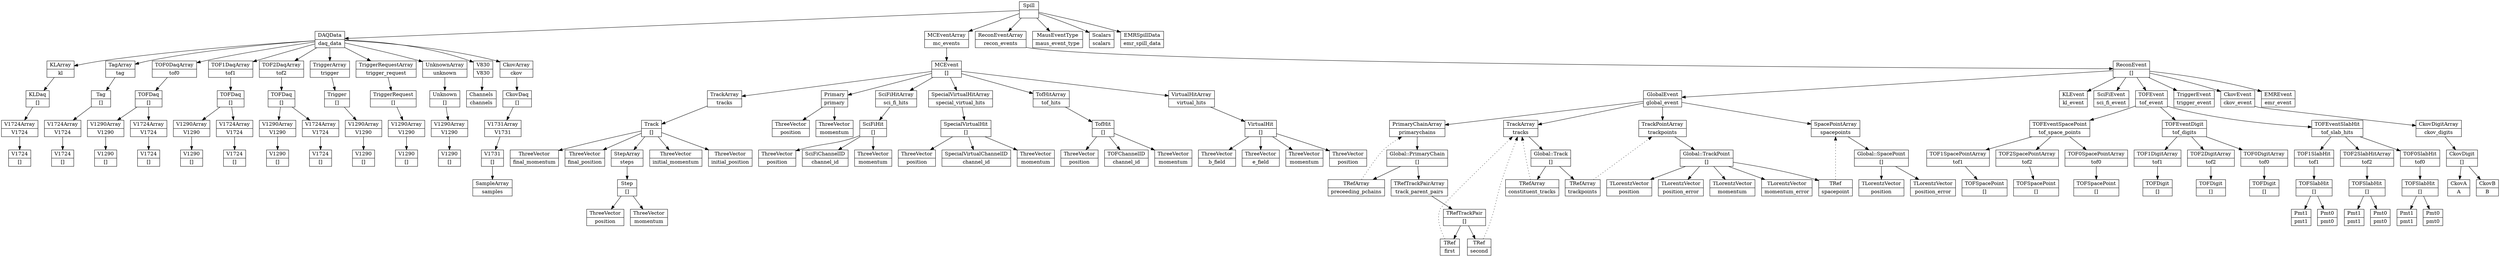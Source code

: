 // generate using "dot file_structure.dot -Tpng -o file_structure.png"

digraph G {
  node [shape=record];
  subgraph DAQ {
  daq_data [shape=record, label="{DAQData|daq_data}"]
   daq_data_V830 [shape=record, label="{V830|V830}"]
    daq_data_V830_channels [shape=record, label="{Channels|channels}"]
   daq_data_ckov [shape=record, label="{CkovArray|ckov}"]
    daq_data_ckov_array_item [shape=record, label="{CkovDaq|[]}"]
     daq_data_ckov_array_item_V1731 [shape=record, label="{V1731Array|V1731}"]
      daq_data_ckov_array_item_V1731_array_item [shape=record, label="{V1731|[]}"]
       daq_data_ckov_array_item_V1731_array_item_samples [shape=record, label="{SampleArray|samples}"]
   daq_data_kl [shape=record, label="{KLArray|kl}"]
    daq_data_kl_array_item [shape=record, label="{KLDaq|[]}"]
     daq_data_kl_array_item_V1724 [shape=record, label="{V1724Array|V1724}"]
      daq_data_kl_array_item_V1724_array_item [shape=record, label="{V1724|[]}"]
   daq_data_tag [shape=record, label="{TagArray|tag}"]
    daq_data_tag_array_item [shape=record, label="{Tag|[]}"]
     daq_data_tag_array_item_V1724 [shape=record, label="{V1724Array|V1724}"]
      daq_data_tag_array_item_V1724_array_item [shape=record, label="{V1724|[]}"]
   daq_data_tof0 [shape=record, label="{TOF0DaqArray|tof0}"]
    daq_data_tof0_array_item [shape=record, label="{TOFDaq|[]}"]
     daq_data_tof0_array_item_V1290 [shape=record, label="{V1290Array|V1290}"]
      daq_data_tof0_array_item_V1290_array_item [shape=record, label="{V1290|[]}"]
     daq_data_tof0_array_item_V1724 [shape=record, label="{V1724Array|V1724}"]
      daq_data_tof0_array_item_V1724_array_item [shape=record, label="{V1724|[]}"]
   daq_data_tof1 [shape=record, label="{TOF1DaqArray|tof1}"]
    daq_data_tof1_array_item [shape=record, label="{TOFDaq|[]}"]
     daq_data_tof1_array_item_V1290 [shape=record, label="{V1290Array|V1290}"]
      daq_data_tof1_array_item_V1290_array_item [shape=record, label="{V1290|[]}"]
     daq_data_tof1_array_item_V1724 [shape=record, label="{V1724Array|V1724}"]
      daq_data_tof1_array_item_V1724_array_item [shape=record, label="{V1724|[]}"]
   daq_data_tof2 [shape=record, label="{TOF2DaqArray|tof2}"]
    daq_data_tof2_array_item [shape=record, label="{TOFDaq|[]}"]
     daq_data_tof2_array_item_V1290 [shape=record, label="{V1290Array|V1290}"]
      daq_data_tof2_array_item_V1290_array_item [shape=record, label="{V1290|[]}"]
     daq_data_tof2_array_item_V1724 [shape=record, label="{V1724Array|V1724}"]
      daq_data_tof2_array_item_V1724_array_item [shape=record, label="{V1724|[]}"]
   daq_data_trigger [shape=record, label="{TriggerArray|trigger}"]
    daq_data_trigger_array_item [shape=record, label="{Trigger|[]}"]
     daq_data_trigger_array_item_V1290 [shape=record, label="{V1290Array|V1290}"]
      daq_data_trigger_array_item_V1290_array_item [shape=record, label="{V1290|[]}"]
   daq_data_trigger_request [shape=record, label="{TriggerRequestArray|trigger_request}"]
    daq_data_trigger_request_array_item [shape=record, label="{TriggerRequest|[]}"]
     daq_data_trigger_request_array_item_V1290 [shape=record, label="{V1290Array|V1290}"]
      daq_data_trigger_request_array_item_V1290_array_item [shape=record, label="{V1290|[]}"]
   daq_data_unknown [shape=record, label="{UnknownArray|unknown}"]
    daq_data_unknown_array_item [shape=record, label="{Unknown|[]}"]
     daq_data_unknown_array_item_V1290 [shape=record, label="{V1290Array|V1290}"]
      daq_data_unknown_array_item_V1290_array_item [shape=record, label="{V1290|[]}"]
  daq_data -> daq_data_V830
  daq_data -> daq_data_ckov
  daq_data -> daq_data_kl
  daq_data -> daq_data_tag
  daq_data -> daq_data_tof0
  daq_data -> daq_data_tof1
  daq_data -> daq_data_tof2
  daq_data -> daq_data_trigger
  daq_data -> daq_data_trigger_request
  daq_data -> daq_data_unknown
   daq_data_V830 -> daq_data_V830_channels
   daq_data_ckov -> daq_data_ckov_array_item
    daq_data_ckov_array_item -> daq_data_ckov_array_item_V1731
     daq_data_ckov_array_item_V1731 -> daq_data_ckov_array_item_V1731_array_item
      daq_data_ckov_array_item_V1731_array_item -> daq_data_ckov_array_item_V1731_array_item_samples
   daq_data_kl -> daq_data_kl_array_item
    daq_data_kl_array_item -> daq_data_kl_array_item_V1724
     daq_data_kl_array_item_V1724 -> daq_data_kl_array_item_V1724_array_item
   daq_data_tag -> daq_data_tag_array_item
    daq_data_tag_array_item -> daq_data_tag_array_item_V1724
     daq_data_tag_array_item_V1724 -> daq_data_tag_array_item_V1724_array_item
   daq_data_tof0 -> daq_data_tof0_array_item
    daq_data_tof0_array_item -> daq_data_tof0_array_item_V1290
    daq_data_tof0_array_item -> daq_data_tof0_array_item_V1724
     daq_data_tof0_array_item_V1290 -> daq_data_tof0_array_item_V1290_array_item
     daq_data_tof0_array_item_V1724 -> daq_data_tof0_array_item_V1724_array_item
   daq_data_tof1 -> daq_data_tof1_array_item
    daq_data_tof1_array_item -> daq_data_tof1_array_item_V1290
    daq_data_tof1_array_item -> daq_data_tof1_array_item_V1724
     daq_data_tof1_array_item_V1290 -> daq_data_tof1_array_item_V1290_array_item
     daq_data_tof1_array_item_V1724 -> daq_data_tof1_array_item_V1724_array_item
   daq_data_tof2 -> daq_data_tof2_array_item
    daq_data_tof2_array_item -> daq_data_tof2_array_item_V1290
    daq_data_tof2_array_item -> daq_data_tof2_array_item_V1724
     daq_data_tof2_array_item_V1290 -> daq_data_tof2_array_item_V1290_array_item
     daq_data_tof2_array_item_V1724 -> daq_data_tof2_array_item_V1724_array_item
   daq_data_trigger -> daq_data_trigger_array_item
    daq_data_trigger_array_item -> daq_data_trigger_array_item_V1290
     daq_data_trigger_array_item_V1290 -> daq_data_trigger_array_item_V1290_array_item
   daq_data_trigger_request -> daq_data_trigger_request_array_item
    daq_data_trigger_request_array_item -> daq_data_trigger_request_array_item_V1290
     daq_data_trigger_request_array_item_V1290 -> daq_data_trigger_request_array_item_V1290_array_item
   daq_data_unknown -> daq_data_unknown_array_item
    daq_data_unknown_array_item -> daq_data_unknown_array_item_V1290
     daq_data_unknown_array_item_V1290 -> daq_data_unknown_array_item_V1290_array_item
  }

  subgraph MC {
  mc_events [shape=record, label="{MCEventArray|mc_events}"]
   mc_events_array_item [shape=record, label="{MCEvent|[]}"]
    mc_events_array_item_primary [shape=record, label="{Primary|primary}"]
     mc_events_array_item_primary_momentum [shape=record, label="{ThreeVector|momentum}"]
     mc_events_array_item_primary_position [shape=record, label="{ThreeVector|position}"]
    mc_events_array_item_sci_fi_hits [shape=record, label="{SciFiHitArray|sci_fi_hits}"]
     mc_events_array_item_sci_fi_hits_array_item [shape=record, label="{SciFiHit|[]}"]
      mc_events_array_item_sci_fi_hits_array_item_channel_id [shape=record, label="{SciFiChannelID|channel_id}"]
      mc_events_array_item_sci_fi_hits_array_item_momentum [shape=record, label="{ThreeVector|momentum}"]
      mc_events_array_item_sci_fi_hits_array_item_position [shape=record, label="{ThreeVector|position}"]
    mc_events_array_item_special_virtual_hits [shape=record, label="{SpecialVirtualHitArray|special_virtual_hits}"]
     mc_events_array_item_special_virtual_hits_array_item [shape=record, label="{SpecialVirtualHit|[]}"]
      mc_events_array_item_special_virtual_hits_array_item_channel_id [shape=record, label="{SpecialVirtualChannelID|channel_id}"]
      mc_events_array_item_special_virtual_hits_array_item_momentum [shape=record, label="{ThreeVector|momentum}"]
      mc_events_array_item_special_virtual_hits_array_item_position [shape=record, label="{ThreeVector|position}"]
    mc_events_array_item_tof_hits [shape=record, label="{TofHitArray|tof_hits}"]
     mc_events_array_item_tof_hits_array_item [shape=record, label="{TofHit|[]}"]
      mc_events_array_item_tof_hits_array_item_channel_id [shape=record, label="{TOFChannelID|channel_id}"]
      mc_events_array_item_tof_hits_array_item_momentum [shape=record, label="{ThreeVector|momentum}"]
      mc_events_array_item_tof_hits_array_item_position [shape=record, label="{ThreeVector|position}"]
    mc_events_array_item_virtual_hits [shape=record, label="{VirtualHitArray|virtual_hits}"]
     mc_events_array_item_virtual_hits_array_item [shape=record, label="{VirtualHit|[]}"]
      mc_events_array_item_virtual_hits_array_item_momentum [shape=record, label="{ThreeVector|momentum}"]
      mc_events_array_item_virtual_hits_array_item_position [shape=record, label="{ThreeVector|position}"]
      mc_events_array_item_virtual_hits_array_item_b_field [shape=record, label="{ThreeVector|b_field}"]
      mc_events_array_item_virtual_hits_array_item_e_field [shape=record, label="{ThreeVector|e_field}"]
    mc_events_array_item_tracks [shape=record, label="{TrackArray|tracks}"]
     mc_events_array_item_tracks_array_item [shape=record, label="{Track|[]}"]
      mc_events_array_item_tracks_array_item_initial_momentum [shape=record, label="{ThreeVector|initial_momentum}"]
      mc_events_array_item_tracks_array_item_initial_position [shape=record, label="{ThreeVector|initial_position}"]
      mc_events_array_item_tracks_array_item_final_momentum [shape=record, label="{ThreeVector|final_momentum}"]
      mc_events_array_item_tracks_array_item_final_position [shape=record, label="{ThreeVector|final_position}"]
      mc_events_array_item_tracks_array_item_steps [shape=record, label="{StepArray|steps}"]
       mc_events_array_item_tracks_array_item_steps_array_item [shape=record, label="{Step|[]}"]
        mc_events_array_item_tracks_array_item_steps_array_item_momentum [shape=record, label="{ThreeVector|momentum}"]
        mc_events_array_item_tracks_array_item_steps_array_item_position [shape=record, label="{ThreeVector|position}"]
  mc_events -> mc_events_array_item
   mc_events_array_item -> mc_events_array_item_primary
   mc_events_array_item -> mc_events_array_item_special_virtual_hits
   mc_events_array_item -> mc_events_array_item_tof_hits
   mc_events_array_item -> mc_events_array_item_virtual_hits
   mc_events_array_item -> mc_events_array_item_sci_fi_hits
   mc_events_array_item -> mc_events_array_item_tracks
    mc_events_array_item_primary -> mc_events_array_item_primary_momentum
    mc_events_array_item_primary -> mc_events_array_item_primary_position
    mc_events_array_item_sci_fi_hits -> mc_events_array_item_sci_fi_hits_array_item
     mc_events_array_item_sci_fi_hits_array_item -> mc_events_array_item_sci_fi_hits_array_item_channel_id
     mc_events_array_item_sci_fi_hits_array_item -> mc_events_array_item_sci_fi_hits_array_item_momentum
     mc_events_array_item_sci_fi_hits_array_item -> mc_events_array_item_sci_fi_hits_array_item_position
    mc_events_array_item_special_virtual_hits -> mc_events_array_item_special_virtual_hits_array_item
     mc_events_array_item_special_virtual_hits_array_item -> mc_events_array_item_special_virtual_hits_array_item_channel_id
     mc_events_array_item_special_virtual_hits_array_item -> mc_events_array_item_special_virtual_hits_array_item_momentum
     mc_events_array_item_special_virtual_hits_array_item -> mc_events_array_item_special_virtual_hits_array_item_position
    mc_events_array_item_tof_hits -> mc_events_array_item_tof_hits_array_item
     mc_events_array_item_tof_hits_array_item -> mc_events_array_item_tof_hits_array_item_channel_id
     mc_events_array_item_tof_hits_array_item -> mc_events_array_item_tof_hits_array_item_momentum
     mc_events_array_item_tof_hits_array_item -> mc_events_array_item_tof_hits_array_item_position
    mc_events_array_item_virtual_hits -> mc_events_array_item_virtual_hits_array_item
     mc_events_array_item_virtual_hits_array_item -> mc_events_array_item_virtual_hits_array_item_momentum
     mc_events_array_item_virtual_hits_array_item -> mc_events_array_item_virtual_hits_array_item_position
     mc_events_array_item_virtual_hits_array_item -> mc_events_array_item_virtual_hits_array_item_e_field
     mc_events_array_item_virtual_hits_array_item -> mc_events_array_item_virtual_hits_array_item_b_field
    mc_events_array_item_tracks -> mc_events_array_item_tracks_array_item
     mc_events_array_item_tracks_array_item -> mc_events_array_item_tracks_array_item_initial_momentum
     mc_events_array_item_tracks_array_item -> mc_events_array_item_tracks_array_item_initial_position
     mc_events_array_item_tracks_array_item -> mc_events_array_item_tracks_array_item_final_momentum
     mc_events_array_item_tracks_array_item -> mc_events_array_item_tracks_array_item_final_position
     mc_events_array_item_tracks_array_item -> mc_events_array_item_tracks_array_item_steps
      mc_events_array_item_tracks_array_item_steps -> mc_events_array_item_tracks_array_item_steps_array_item
       mc_events_array_item_tracks_array_item_steps_array_item -> mc_events_array_item_tracks_array_item_steps_array_item_position
       mc_events_array_item_tracks_array_item_steps_array_item -> mc_events_array_item_tracks_array_item_steps_array_item_momentum
  }

  subgraph RECON {
  recon_events [shape=record, label="{ReconEventArray|recon_events}"]
   recon_events_array_item [shape=record, label="{ReconEvent|[]}"]
    recon_events_array_item_ckov_event [shape=record, label="{CkovEvent|ckov_event}"]
     recon_events_array_item_ckov_event_ckov_digits [shape=record, label="{CkovDigitArray|ckov_digits}"]
      recon_events_array_item_ckov_event_ckov_digits_array_item [shape=record, label="{CkovDigit|[]}"]
       recon_events_array_item_ckov_event_ckov_digits_array_item_A [shape=record, label="{CkovA|A}"]
       recon_events_array_item_ckov_event_ckov_digits_array_item_B [shape=record, label="{CkovB|B}"]
    recon_events_array_item_emr_event [shape=record, label="{EMREvent|emr_event}"]
    recon_events_array_item_global_event [shape=record, label="{GlobalEvent|global_event}"]
     recon_events_array_item_global_event_spacepoints [shape=record, label="{SpacePointArray|spacepoints}"]
      recon_events_array_item_global_event_spacepoints_array_item [shape=record, label="{Global::SpacePoint|[]}"]
       recon_events_array_item_global_event_spacepoints_array_item_pos [shape=record, label="{TLorentzVector|position}"]
       recon_events_array_item_global_event_spacepoints_array_item_poserr [shape=record, label="{TLorentzVector|position_error}"]
     recon_events_array_item_global_event_trackpoints [shape=record, label="{TrackPointArray|trackpoints}"]
      recon_events_array_item_global_event_trackpoints_array_item [shape=record, label="{Global::TrackPoint|[]}"]
       recon_events_array_item_global_event_trackpoints_array_item_spacepoint [shape=record, label="{TRef|spacepoint}"]
       recon_events_array_item_global_event_trackpoints_array_item_pos [shape=record, label="{TLorentzVector|position}"]
       recon_events_array_item_global_event_trackpoints_array_item_poserr [shape=record, label="{TLorentzVector|position_error}"]
       recon_events_array_item_global_event_trackpoints_array_item_mom [shape=record, label="{TLorentzVector|momentum}"]
       recon_events_array_item_global_event_trackpoints_array_item_momerr [shape=record, label="{TLorentzVector|momentum_error}"]
     recon_events_array_item_global_event_tracks [shape=record, label="{TrackArray|tracks}"]
      recon_events_array_item_global_event_tracks_array_item [shape=record, label="{Global::Track|[]}"]
       recon_events_array_item_global_event_tracks_array_item_trackpoints [shape=record, label="{TRefArray|trackpoints}"]
       recon_events_array_item_global_event_tracks_array_item_tracks [shape=record, label="{TRefArray|constituent_tracks}"]
     recon_events_array_item_global_event_primarychains [shape=record, label="{PrimaryChainArray|primarychains}"]
      recon_events_array_item_global_event_primarychains_array_item [shape=record, label="{Global::PrimaryChain|[]}"]
       recon_events_array_item_global_event_primarychains_array_item_trackparentpairs [shape=record, label="{TRefTrackPairArray|track_parent_pairs}"]
        recon_events_array_item_global_event_primarychains_array_item_trackparentpairs_array_item [shape=record, label="{TRefTrackPair|[]}"]
         recon_events_array_item_global_event_primarychains_array_item_trackparentpairs_array_item_first [shape=record, label="{TRef|first}"]
         recon_events_array_item_global_event_primarychains_array_item_trackparentpairs_array_item_second [shape=record, label="{TRef|second}"]
       recon_events_array_item_global_event_primarychains_array_item_primarychains [shape=record, label="{TRefArray|preceeding_pchains}"]
       { rank = same;
         recon_events_array_item_global_event_spacepoints;
         recon_events_array_item_global_event_trackpoints;
         recon_events_array_item_global_event_tracks;
         recon_events_array_item_global_event_primarychains;
       }
    recon_events_array_item_kl_event [shape=record, label="{KLEvent|kl_event}"]
    recon_events_array_item_sci_fi_event [shape=record, label="{SciFiEvent|sci_fi_event}"]
    recon_events_array_item_tof_event [shape=record, label="{TOFEvent|tof_event}"]
     recon_events_array_item_tof_event_tof_digits [shape=record, label="{TOFEventDigit|tof_digits}"]
      recon_events_array_item_tof_event_tof_digits_tof0 [shape=record, label="{TOF0DigitArray|tof0}"]
       recon_events_array_item_tof_event_tof_digits_tof0_array_item [shape=record, label="{TOFDigit|[]}"]
      recon_events_array_item_tof_event_tof_digits_tof1 [shape=record, label="{TOF1DigitArray|tof1}"]
       recon_events_array_item_tof_event_tof_digits_tof1_array_item [shape=record, label="{TOFDigit|[]}"]
      recon_events_array_item_tof_event_tof_digits_tof2 [shape=record, label="{TOF2DigitArray|tof2}"]
       recon_events_array_item_tof_event_tof_digits_tof2_array_item [shape=record, label="{TOFDigit|[]}"]
     recon_events_array_item_tof_event_tof_slab_hits [shape=record, label="{TOFEventSlabHit|tof_slab_hits}"]
      recon_events_array_item_tof_event_tof_slab_hits_tof0 [shape=record, label="{TOF0SlabHit|tof0}"]
       recon_events_array_item_tof_event_tof_slab_hits_tof0_array_item [shape=record, label="{TOFSlabHit|[]}"]
        recon_events_array_item_tof_event_tof_slab_hits_tof0_array_item_pmt0 [shape=record, label="{Pmt0|pmt0}"]
        recon_events_array_item_tof_event_tof_slab_hits_tof0_array_item_pmt1 [shape=record, label="{Pmt1|pmt1}"]
      recon_events_array_item_tof_event_tof_slab_hits_tof1 [shape=record, label="{TOF1SlabHit|tof1}"]
       recon_events_array_item_tof_event_tof_slab_hits_tof1_array_item [shape=record, label="{TOFSlabHit|[]}"]
        recon_events_array_item_tof_event_tof_slab_hits_tof1_array_item_pmt0 [shape=record, label="{Pmt0|pmt0}"]
        recon_events_array_item_tof_event_tof_slab_hits_tof1_array_item_pmt1 [shape=record, label="{Pmt1|pmt1}"]
      recon_events_array_item_tof_event_tof_slab_hits_tof2 [shape=record, label="{TOF2SlabHitArray|tof2}"]
       recon_events_array_item_tof_event_tof_slab_hits_tof2_array_item [shape=record, label="{TOFSlabHit|[]}"]
        recon_events_array_item_tof_event_tof_slab_hits_tof2_array_item_pmt0 [shape=record, label="{Pmt0|pmt0}"]
        recon_events_array_item_tof_event_tof_slab_hits_tof2_array_item_pmt1 [shape=record, label="{Pmt1|pmt1}"]
     recon_events_array_item_tof_event_tof_space_points [shape=record, label="{TOFEventSpacePoint|tof_space_points}"]
      recon_events_array_item_tof_event_tof_space_points_tof0 [shape=record, label="{TOF0SpacePointArray|tof0}"]
       recon_events_array_item_tof_event_tof_space_points_tof0_array_item [shape=record, label="{TOFSpacePoint|[]}"]
      recon_events_array_item_tof_event_tof_space_points_tof1 [shape=record, label="{TOF1SpacePointArray|tof1}"]
       recon_events_array_item_tof_event_tof_space_points_tof1_array_item [shape=record, label="{TOFSpacePoint|[]}"]
      recon_events_array_item_tof_event_tof_space_points_tof2 [shape=record, label="{TOF2SpacePointArray|tof2}"]
       recon_events_array_item_tof_event_tof_space_points_tof2_array_item [shape=record, label="{TOFSpacePoint|[]}"]
    recon_events_array_item_trigger_event [shape=record, label="{TriggerEvent|trigger_event}"]
  recon_events -> recon_events_array_item
   recon_events_array_item -> recon_events_array_item_ckov_event
   recon_events_array_item -> recon_events_array_item_emr_event
   recon_events_array_item -> recon_events_array_item_global_event
    recon_events_array_item_global_event -> recon_events_array_item_global_event_spacepoints
     recon_events_array_item_global_event_spacepoints -> recon_events_array_item_global_event_spacepoints_array_item
      recon_events_array_item_global_event_spacepoints_array_item -> recon_events_array_item_global_event_spacepoints_array_item_pos
      recon_events_array_item_global_event_spacepoints_array_item -> recon_events_array_item_global_event_spacepoints_array_item_poserr
    recon_events_array_item_global_event -> recon_events_array_item_global_event_trackpoints
     recon_events_array_item_global_event_trackpoints -> recon_events_array_item_global_event_trackpoints_array_item
      recon_events_array_item_global_event_trackpoints_array_item -> recon_events_array_item_global_event_trackpoints_array_item_spacepoint
       recon_events_array_item_global_event_trackpoints_array_item_spacepoint -> recon_events_array_item_global_event_spacepoints [style=dotted]
      recon_events_array_item_global_event_trackpoints_array_item -> recon_events_array_item_global_event_trackpoints_array_item_pos
      recon_events_array_item_global_event_trackpoints_array_item -> recon_events_array_item_global_event_trackpoints_array_item_poserr
      recon_events_array_item_global_event_trackpoints_array_item -> recon_events_array_item_global_event_trackpoints_array_item_mom
      recon_events_array_item_global_event_trackpoints_array_item -> recon_events_array_item_global_event_trackpoints_array_item_momerr
    recon_events_array_item_global_event -> recon_events_array_item_global_event_tracks
     recon_events_array_item_global_event_tracks -> recon_events_array_item_global_event_tracks_array_item
      recon_events_array_item_global_event_tracks_array_item -> recon_events_array_item_global_event_tracks_array_item_trackpoints
       recon_events_array_item_global_event_tracks_array_item_trackpoints -> recon_events_array_item_global_event_trackpoints [style=dotted]
      recon_events_array_item_global_event_tracks_array_item -> recon_events_array_item_global_event_tracks_array_item_tracks
       recon_events_array_item_global_event_tracks_array_item_tracks -> recon_events_array_item_global_event_tracks [style=dotted]
    recon_events_array_item_global_event -> recon_events_array_item_global_event_primarychains
     recon_events_array_item_global_event_primarychains -> recon_events_array_item_global_event_primarychains_array_item
      recon_events_array_item_global_event_primarychains_array_item -> recon_events_array_item_global_event_primarychains_array_item_trackparentpairs
       recon_events_array_item_global_event_primarychains_array_item_trackparentpairs -> recon_events_array_item_global_event_primarychains_array_item_trackparentpairs_array_item
        recon_events_array_item_global_event_primarychains_array_item_trackparentpairs_array_item -> recon_events_array_item_global_event_primarychains_array_item_trackparentpairs_array_item_first
         recon_events_array_item_global_event_primarychains_array_item_trackparentpairs_array_item_first -> recon_events_array_item_global_event_tracks [style=dotted]
        recon_events_array_item_global_event_primarychains_array_item_trackparentpairs_array_item -> recon_events_array_item_global_event_primarychains_array_item_trackparentpairs_array_item_second
         recon_events_array_item_global_event_primarychains_array_item_trackparentpairs_array_item_second -> recon_events_array_item_global_event_tracks [style=dotted]
      recon_events_array_item_global_event_primarychains_array_item -> recon_events_array_item_global_event_primarychains_array_item_primarychains
       recon_events_array_item_global_event_primarychains_array_item_primarychains -> recon_events_array_item_global_event_primarychains [style=dotted]
   recon_events_array_item -> recon_events_array_item_kl_event
   recon_events_array_item -> recon_events_array_item_sci_fi_event
   recon_events_array_item -> recon_events_array_item_tof_event
   recon_events_array_item -> recon_events_array_item_trigger_event
    recon_events_array_item_ckov_event -> recon_events_array_item_ckov_event_ckov_digits
     recon_events_array_item_ckov_event_ckov_digits -> recon_events_array_item_ckov_event_ckov_digits_array_item
      recon_events_array_item_ckov_event_ckov_digits_array_item -> recon_events_array_item_ckov_event_ckov_digits_array_item_A
      recon_events_array_item_ckov_event_ckov_digits_array_item -> recon_events_array_item_ckov_event_ckov_digits_array_item_B
    recon_events_array_item_tof_event -> recon_events_array_item_tof_event_tof_digits
    recon_events_array_item_tof_event -> recon_events_array_item_tof_event_tof_slab_hits
    recon_events_array_item_tof_event -> recon_events_array_item_tof_event_tof_space_points
     recon_events_array_item_tof_event_tof_digits -> recon_events_array_item_tof_event_tof_digits_tof0
     recon_events_array_item_tof_event_tof_digits -> recon_events_array_item_tof_event_tof_digits_tof1
     recon_events_array_item_tof_event_tof_digits -> recon_events_array_item_tof_event_tof_digits_tof2
      recon_events_array_item_tof_event_tof_digits_tof0 -> recon_events_array_item_tof_event_tof_digits_tof0_array_item
      recon_events_array_item_tof_event_tof_digits_tof1 -> recon_events_array_item_tof_event_tof_digits_tof1_array_item
      recon_events_array_item_tof_event_tof_digits_tof2 -> recon_events_array_item_tof_event_tof_digits_tof2_array_item
     recon_events_array_item_tof_event_tof_slab_hits -> recon_events_array_item_tof_event_tof_slab_hits_tof0
     recon_events_array_item_tof_event_tof_slab_hits -> recon_events_array_item_tof_event_tof_slab_hits_tof1
     recon_events_array_item_tof_event_tof_slab_hits -> recon_events_array_item_tof_event_tof_slab_hits_tof2
      recon_events_array_item_tof_event_tof_slab_hits_tof0 -> recon_events_array_item_tof_event_tof_slab_hits_tof0_array_item
       recon_events_array_item_tof_event_tof_slab_hits_tof0_array_item -> recon_events_array_item_tof_event_tof_slab_hits_tof0_array_item_pmt0
       recon_events_array_item_tof_event_tof_slab_hits_tof0_array_item -> recon_events_array_item_tof_event_tof_slab_hits_tof0_array_item_pmt1
      recon_events_array_item_tof_event_tof_slab_hits_tof1 -> recon_events_array_item_tof_event_tof_slab_hits_tof1_array_item
       recon_events_array_item_tof_event_tof_slab_hits_tof1_array_item -> recon_events_array_item_tof_event_tof_slab_hits_tof1_array_item_pmt0
       recon_events_array_item_tof_event_tof_slab_hits_tof1_array_item -> recon_events_array_item_tof_event_tof_slab_hits_tof1_array_item_pmt1
      recon_events_array_item_tof_event_tof_slab_hits_tof2 -> recon_events_array_item_tof_event_tof_slab_hits_tof2_array_item
       recon_events_array_item_tof_event_tof_slab_hits_tof2_array_item -> recon_events_array_item_tof_event_tof_slab_hits_tof2_array_item_pmt0
       recon_events_array_item_tof_event_tof_slab_hits_tof2_array_item -> recon_events_array_item_tof_event_tof_slab_hits_tof2_array_item_pmt1
     recon_events_array_item_tof_event_tof_space_points -> recon_events_array_item_tof_event_tof_space_points_tof0
     recon_events_array_item_tof_event_tof_space_points -> recon_events_array_item_tof_event_tof_space_points_tof1
     recon_events_array_item_tof_event_tof_space_points -> recon_events_array_item_tof_event_tof_space_points_tof2
      recon_events_array_item_tof_event_tof_space_points_tof0 -> recon_events_array_item_tof_event_tof_space_points_tof0_array_item
      recon_events_array_item_tof_event_tof_space_points_tof1 -> recon_events_array_item_tof_event_tof_space_points_tof1_array_item
      recon_events_array_item_tof_event_tof_space_points_tof2 -> recon_events_array_item_tof_event_tof_space_points_tof2_array_item
  }

  maus_event_type [shape=record, label="{MausEventType|maus_event_type}"]
  scalars [shape=record, label="{Scalars|scalars}"]
  emr_spill_data [shape=record, label="{EMRSpillData|emr_spill_data}"]
  root_item [shape=record, label="{Spill|}"]

  root_item -> mc_events
  root_item -> recon_events
  root_item -> daq_data
  root_item -> scalars
  root_item -> emr_spill_data
  root_item -> maus_event_type

}

